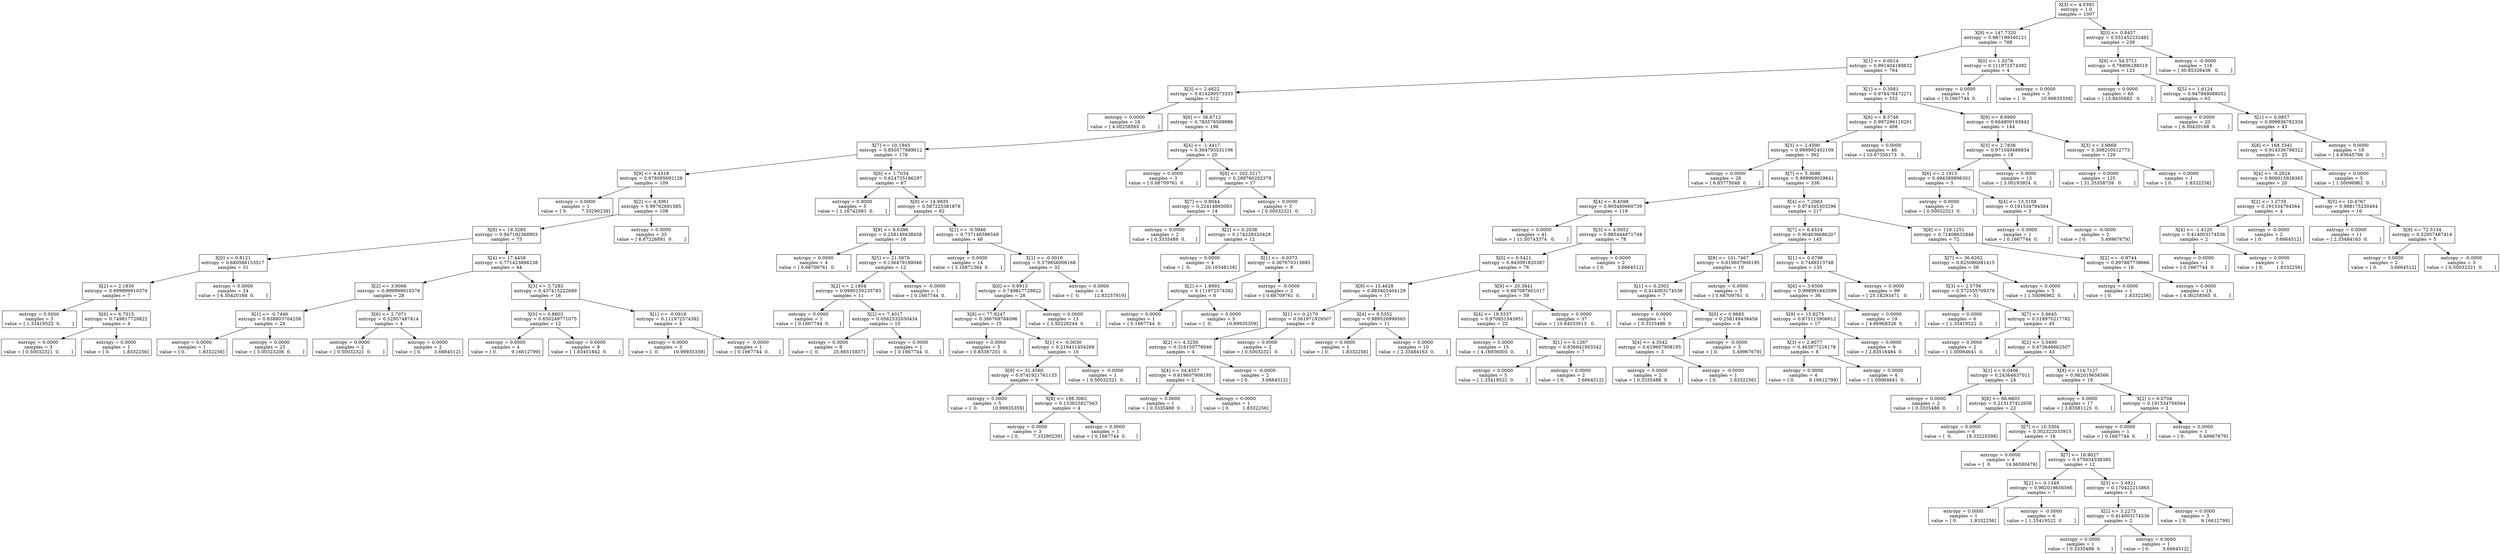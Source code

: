 digraph Tree {
0 [label="X[3] <= 4.0392\nentropy = 1.0\nsamples = 1007", shape="box"] ;
1 [label="X[9] <= 147.7320\nentropy = 0.987199340121\nsamples = 768", shape="box"] ;
0 -> 1 ;
2 [label="X[1] <= 0.0014\nentropy = 0.991404180632\nsamples = 764", shape="box"] ;
1 -> 2 ;
3 [label="X[3] <= 2.4822\nentropy = 0.814290573333\nsamples = 212", shape="box"] ;
2 -> 3 ;
4 [label="entropy = 0.0000\nsamples = 16\nvalue = [ 4.00258565  0.        ]", shape="box"] ;
3 -> 4 ;
5 [label="X[6] <= 36.6712\nentropy = 0.783576509986\nsamples = 196", shape="box"] ;
3 -> 5 ;
6 [label="X[7] <= 10.1945\nentropy = 0.850577889012\nsamples = 176", shape="box"] ;
5 -> 6 ;
7 [label="X[9] <= 4.4318\nentropy = 0.978095692128\nsamples = 109", shape="box"] ;
6 -> 7 ;
8 [label="entropy = 0.0000\nsamples = 1\nvalue = [ 0.          7.33290239]", shape="box"] ;
7 -> 8 ;
9 [label="X[2] <= 4.3061\nentropy = 0.99762691585\nsamples = 108", shape="box"] ;
7 -> 9 ;
10 [label="X[9] <= 19.3285\nentropy = 0.947192368903\nsamples = 75", shape="box"] ;
9 -> 10 ;
11 [label="X[0] <= 0.8121\nentropy = 0.680566153517\nsamples = 31", shape="box"] ;
10 -> 11 ;
12 [label="X[2] <= 2.1830\nentropy = 0.999999910376\nsamples = 7", shape="box"] ;
11 -> 12 ;
13 [label="entropy = 0.0000\nsamples = 3\nvalue = [ 1.33419522  0.        ]", shape="box"] ;
12 -> 13 ;
14 [label="X[6] <= 6.7015\nentropy = 0.749817729822\nsamples = 4", shape="box"] ;
12 -> 14 ;
15 [label="entropy = 0.0000\nsamples = 3\nvalue = [ 0.50032321  0.        ]", shape="box"] ;
14 -> 15 ;
16 [label="entropy = 0.0000\nsamples = 1\nvalue = [ 0.         1.8332256]", shape="box"] ;
14 -> 16 ;
17 [label="entropy = 0.0000\nsamples = 24\nvalue = [ 6.50420168  0.        ]", shape="box"] ;
11 -> 17 ;
18 [label="X[4] <= 17.4458\nentropy = 0.771423886238\nsamples = 44", shape="box"] ;
10 -> 18 ;
19 [label="X[2] <= 3.9066\nentropy = 0.999999910376\nsamples = 28", shape="box"] ;
18 -> 19 ;
20 [label="X[1] <= -0.7446\nentropy = 0.838803704258\nsamples = 24", shape="box"] ;
19 -> 20 ;
21 [label="entropy = 0.0000\nsamples = 1\nvalue = [ 0.         1.8332256]", shape="box"] ;
20 -> 21 ;
22 [label="entropy = 0.0000\nsamples = 23\nvalue = [ 5.00323206  0.        ]", shape="box"] ;
20 -> 22 ;
23 [label="X[6] <= 2.7071\nentropy = 0.52957487414\nsamples = 4", shape="box"] ;
19 -> 23 ;
24 [label="entropy = 0.0000\nsamples = 2\nvalue = [ 0.50032321  0.        ]", shape="box"] ;
23 -> 24 ;
25 [label="entropy = 0.0000\nsamples = 2\nvalue = [ 0.         3.6664512]", shape="box"] ;
23 -> 25 ;
26 [label="X[3] <= 3.7283\nentropy = 0.437415222689\nsamples = 16", shape="box"] ;
18 -> 26 ;
27 [label="X[0] <= 0.8803\nentropy = 0.650249771075\nsamples = 12", shape="box"] ;
26 -> 27 ;
28 [label="entropy = 0.0000\nsamples = 4\nvalue = [ 0.          9.16612799]", shape="box"] ;
27 -> 28 ;
29 [label="entropy = 0.0000\nsamples = 8\nvalue = [ 1.83451842  0.        ]", shape="box"] ;
27 -> 29 ;
30 [label="X[1] <= -0.0916\nentropy = 0.111972574382\nsamples = 4", shape="box"] ;
26 -> 30 ;
31 [label="entropy = 0.0000\nsamples = 3\nvalue = [  0.          10.99935359]", shape="box"] ;
30 -> 31 ;
32 [label="entropy = -0.0000\nsamples = 1\nvalue = [ 0.1667744  0.       ]", shape="box"] ;
30 -> 32 ;
33 [label="entropy = 0.0000\nsamples = 33\nvalue = [ 8.67226891  0.        ]", shape="box"] ;
9 -> 33 ;
34 [label="X[6] <= 1.7034\nentropy = 0.624735186297\nsamples = 67", shape="box"] ;
6 -> 34 ;
35 [label="entropy = 0.0000\nsamples = 5\nvalue = [ 1.16742081  0.        ]", shape="box"] ;
34 -> 35 ;
36 [label="X[9] <= 14.9935\nentropy = 0.587225381878\nsamples = 62", shape="box"] ;
34 -> 36 ;
37 [label="X[9] <= 8.6396\nentropy = 0.258149438458\nsamples = 16", shape="box"] ;
36 -> 37 ;
38 [label="entropy = 0.0000\nsamples = 4\nvalue = [ 0.66709761  0.        ]", shape="box"] ;
37 -> 38 ;
39 [label="X[5] <= 21.5676\nentropy = 0.136479189046\nsamples = 12", shape="box"] ;
37 -> 39 ;
40 [label="X[2] <= 2.1804\nentropy = 0.0990150235783\nsamples = 11", shape="box"] ;
39 -> 40 ;
41 [label="entropy = 0.0000\nsamples = 1\nvalue = [ 0.1667744  0.       ]", shape="box"] ;
40 -> 41 ;
42 [label="X[2] <= 7.4017\nentropy = 0.0562532050434\nsamples = 10", shape="box"] ;
40 -> 42 ;
43 [label="entropy = 0.0000\nsamples = 9\nvalue = [  0.          25.66515837]", shape="box"] ;
42 -> 43 ;
44 [label="entropy = 0.0000\nsamples = 1\nvalue = [ 0.1667744  0.       ]", shape="box"] ;
42 -> 44 ;
45 [label="entropy = -0.0000\nsamples = 1\nvalue = [ 0.1667744  0.       ]", shape="box"] ;
39 -> 45 ;
46 [label="X[1] <= -0.5946\nentropy = 0.737146596548\nsamples = 46", shape="box"] ;
36 -> 46 ;
47 [label="entropy = 0.0000\nsamples = 14\nvalue = [ 3.16871364  0.        ]", shape="box"] ;
46 -> 47 ;
48 [label="X[1] <= -0.0010\nentropy = 0.579856006168\nsamples = 32", shape="box"] ;
46 -> 48 ;
49 [label="X[0] <= 0.9913\nentropy = 0.749817729822\nsamples = 28", shape="box"] ;
48 -> 49 ;
50 [label="X[8] <= 77.8247\nentropy = 0.386769784096\nsamples = 15", shape="box"] ;
49 -> 50 ;
51 [label="entropy = 0.0000\nsamples = 5\nvalue = [ 0.83387201  0.        ]", shape="box"] ;
50 -> 51 ;
52 [label="X[1] <= -0.0030\nentropy = 0.219411454269\nsamples = 10", shape="box"] ;
50 -> 52 ;
53 [label="X[9] <= 31.4560\nentropy = 0.0741921761133\nsamples = 9", shape="box"] ;
52 -> 53 ;
54 [label="entropy = 0.0000\nsamples = 5\nvalue = [  0.          10.99935359]", shape="box"] ;
53 -> 54 ;
55 [label="X[8] <= 198.3062\nentropy = 0.153825827563\nsamples = 4", shape="box"] ;
53 -> 55 ;
56 [label="entropy = 0.0000\nsamples = 3\nvalue = [ 0.          7.33290239]", shape="box"] ;
55 -> 56 ;
57 [label="entropy = 0.0000\nsamples = 1\nvalue = [ 0.1667744  0.       ]", shape="box"] ;
55 -> 57 ;
58 [label="entropy = -0.0000\nsamples = 1\nvalue = [ 0.50032321  0.        ]", shape="box"] ;
52 -> 58 ;
59 [label="entropy = 0.0000\nsamples = 13\nvalue = [ 3.50226244  0.        ]", shape="box"] ;
49 -> 59 ;
60 [label="entropy = 0.0000\nsamples = 4\nvalue = [  0.          12.83257919]", shape="box"] ;
48 -> 60 ;
61 [label="X[4] <= -1.4417\nentropy = 0.364793531196\nsamples = 20", shape="box"] ;
5 -> 61 ;
62 [label="entropy = 0.0000\nsamples = 3\nvalue = [ 0.66709761  0.        ]", shape="box"] ;
61 -> 62 ;
63 [label="X[8] <= 202.3217\nentropy = 0.289766202378\nsamples = 17", shape="box"] ;
61 -> 63 ;
64 [label="X[7] <= 0.8044\nentropy = 0.22414893093\nsamples = 14", shape="box"] ;
63 -> 64 ;
65 [label="entropy = 0.0000\nsamples = 2\nvalue = [ 0.3335488  0.       ]", shape="box"] ;
64 -> 65 ;
66 [label="X[2] <= 0.2038\nentropy = 0.174228320429\nsamples = 12", shape="box"] ;
64 -> 66 ;
67 [label="entropy = 0.0000\nsamples = 4\nvalue = [  0.          20.16548158]", shape="box"] ;
66 -> 67 ;
68 [label="X[1] <= -0.0373\nentropy = 0.367670313693\nsamples = 8", shape="box"] ;
66 -> 68 ;
69 [label="X[2] <= 1.8992\nentropy = 0.111972574382\nsamples = 6", shape="box"] ;
68 -> 69 ;
70 [label="entropy = 0.0000\nsamples = 1\nvalue = [ 0.1667744  0.       ]", shape="box"] ;
69 -> 70 ;
71 [label="entropy = 0.0000\nsamples = 5\nvalue = [  0.          10.99935359]", shape="box"] ;
69 -> 71 ;
72 [label="entropy = -0.0000\nsamples = 2\nvalue = [ 0.66709761  0.        ]", shape="box"] ;
68 -> 72 ;
73 [label="entropy = 0.0000\nsamples = 3\nvalue = [ 0.50032321  0.        ]", shape="box"] ;
63 -> 73 ;
74 [label="X[1] <= 0.3081\nentropy = 0.978478472271\nsamples = 552", shape="box"] ;
2 -> 74 ;
75 [label="X[6] <= 8.5746\nentropy = 0.997296110201\nsamples = 408", shape="box"] ;
74 -> 75 ;
76 [label="X[3] <= 2.4590\nentropy = 0.999992402109\nsamples = 362", shape="box"] ;
75 -> 76 ;
77 [label="entropy = 0.0000\nsamples = 26\nvalue = [ 6.83775048  0.        ]", shape="box"] ;
76 -> 77 ;
78 [label="X[7] <= 5.3688\nentropy = 0.998969029641\nsamples = 336", shape="box"] ;
76 -> 78 ;
79 [label="X[4] <= 8.4598\nentropy = 0.905480960739\nsamples = 119", shape="box"] ;
78 -> 79 ;
80 [label="entropy = 0.0000\nsamples = 41\nvalue = [ 11.50743374   0.        ]", shape="box"] ;
79 -> 80 ;
81 [label="X[3] <= 4.0052\nentropy = 0.985444871744\nsamples = 78", shape="box"] ;
79 -> 81 ;
82 [label="X[0] <= 0.5421\nentropy = 0.943091820367\nsamples = 76", shape="box"] ;
81 -> 82 ;
83 [label="X[9] <= 15.4628\nentropy = 0.883402404129\nsamples = 17", shape="box"] ;
82 -> 83 ;
84 [label="X[1] <= 0.2170\nentropy = 0.561971929507\nsamples = 6", shape="box"] ;
83 -> 84 ;
85 [label="X[2] <= 4.3250\nentropy = 0.316150776046\nsamples = 4", shape="box"] ;
84 -> 85 ;
86 [label="X[4] <= 34.4557\nentropy = 0.619607908195\nsamples = 2", shape="box"] ;
85 -> 86 ;
87 [label="entropy = 0.0000\nsamples = 1\nvalue = [ 0.3335488  0.       ]", shape="box"] ;
86 -> 87 ;
88 [label="entropy = 0.0000\nsamples = 1\nvalue = [ 0.         1.8332256]", shape="box"] ;
86 -> 88 ;
89 [label="entropy = -0.0000\nsamples = 2\nvalue = [ 0.         3.6664512]", shape="box"] ;
85 -> 89 ;
90 [label="entropy = 0.0000\nsamples = 2\nvalue = [ 0.50032321  0.        ]", shape="box"] ;
84 -> 90 ;
91 [label="X[4] <= 9.5352\nentropy = 0.989526999565\nsamples = 11", shape="box"] ;
83 -> 91 ;
92 [label="entropy = 0.0000\nsamples = 1\nvalue = [ 0.         1.8332256]", shape="box"] ;
91 -> 92 ;
93 [label="entropy = 0.0000\nsamples = 10\nvalue = [ 2.33484163  0.        ]", shape="box"] ;
91 -> 93 ;
94 [label="X[9] <= 20.3841\nentropy = 0.687087601017\nsamples = 59", shape="box"] ;
82 -> 94 ;
95 [label="X[4] <= 19.5537\nentropy = 0.970851543951\nsamples = 22", shape="box"] ;
94 -> 95 ;
96 [label="entropy = 0.0000\nsamples = 15\nvalue = [ 4.16936005  0.        ]", shape="box"] ;
95 -> 96 ;
97 [label="X[1] <= 0.1267\nentropy = 0.836841903342\nsamples = 7", shape="box"] ;
95 -> 97 ;
98 [label="entropy = 0.0000\nsamples = 5\nvalue = [ 1.33419522  0.        ]", shape="box"] ;
97 -> 98 ;
99 [label="entropy = 0.0000\nsamples = 2\nvalue = [ 0.         3.6664512]", shape="box"] ;
97 -> 99 ;
100 [label="entropy = 0.0000\nsamples = 37\nvalue = [ 10.84033613   0.        ]", shape="box"] ;
94 -> 100 ;
101 [label="entropy = 0.0000\nsamples = 2\nvalue = [ 0.         3.6664512]", shape="box"] ;
81 -> 101 ;
102 [label="X[4] <= 7.2063\nentropy = 0.974345303296\nsamples = 217", shape="box"] ;
78 -> 102 ;
103 [label="X[7] <= 6.4524\nentropy = 0.904636686207\nsamples = 145", shape="box"] ;
102 -> 103 ;
104 [label="X[8] <= 101.7467\nentropy = 0.619607908195\nsamples = 10", shape="box"] ;
103 -> 104 ;
105 [label="X[1] <= 0.2002\nentropy = 0.414003174536\nsamples = 7", shape="box"] ;
104 -> 105 ;
106 [label="entropy = 0.0000\nsamples = 1\nvalue = [ 0.3335488  0.       ]", shape="box"] ;
105 -> 106 ;
107 [label="X[0] <= 0.9685\nentropy = 0.258149438458\nsamples = 6", shape="box"] ;
105 -> 107 ;
108 [label="X[4] <= 4.3542\nentropy = 0.619607908195\nsamples = 3", shape="box"] ;
107 -> 108 ;
109 [label="entropy = 0.0000\nsamples = 2\nvalue = [ 0.3335488  0.       ]", shape="box"] ;
108 -> 109 ;
110 [label="entropy = -0.0000\nsamples = 1\nvalue = [ 0.         1.8332256]", shape="box"] ;
108 -> 110 ;
111 [label="entropy = -0.0000\nsamples = 3\nvalue = [ 0.          5.49967679]", shape="box"] ;
107 -> 111 ;
112 [label="entropy = 0.0000\nsamples = 3\nvalue = [ 0.66709761  0.        ]", shape="box"] ;
104 -> 112 ;
113 [label="X[1] <= 0.0796\nentropy = 0.7488513748\nsamples = 135", shape="box"] ;
103 -> 113 ;
114 [label="X[6] <= 3.6500\nentropy = 0.998991643599\nsamples = 36", shape="box"] ;
113 -> 114 ;
115 [label="X[9] <= 15.8275\nentropy = 0.875115906612\nsamples = 17", shape="box"] ;
114 -> 115 ;
116 [label="X[3] <= 2.8077\nentropy = 0.463977216178\nsamples = 8", shape="box"] ;
115 -> 116 ;
117 [label="entropy = 0.0000\nsamples = 4\nvalue = [ 0.          9.16612799]", shape="box"] ;
116 -> 117 ;
118 [label="entropy = 0.0000\nsamples = 4\nvalue = [ 1.00064641  0.        ]", shape="box"] ;
116 -> 118 ;
119 [label="entropy = 0.0000\nsamples = 9\nvalue = [ 2.83516484  0.        ]", shape="box"] ;
115 -> 119 ;
120 [label="entropy = 0.0000\nsamples = 19\nvalue = [ 4.66968326  0.        ]", shape="box"] ;
114 -> 120 ;
121 [label="entropy = 0.0000\nsamples = 99\nvalue = [ 25.18293471   0.        ]", shape="box"] ;
113 -> 121 ;
122 [label="X[8] <= 119.1251\nentropy = 0.72408632848\nsamples = 72", shape="box"] ;
102 -> 122 ;
123 [label="X[7] <= 36.6262\nentropy = 0.625086081415\nsamples = 56", shape="box"] ;
122 -> 123 ;
124 [label="X[3] <= 2.5756\nentropy = 0.572555709379\nsamples = 51", shape="box"] ;
123 -> 124 ;
125 [label="entropy = 0.0000\nsamples = 6\nvalue = [ 1.33419522  0.        ]", shape="box"] ;
124 -> 125 ;
126 [label="X[7] <= 5.6645\nentropy = 0.518970217782\nsamples = 45", shape="box"] ;
124 -> 126 ;
127 [label="entropy = 0.0000\nsamples = 2\nvalue = [ 1.00064641  0.        ]", shape="box"] ;
126 -> 127 ;
128 [label="X[2] <= 5.0490\nentropy = 0.473646662507\nsamples = 43", shape="box"] ;
126 -> 128 ;
129 [label="X[1] <= 0.0406\nentropy = 0.24364637011\nsamples = 24", shape="box"] ;
128 -> 129 ;
130 [label="entropy = 0.0000\nsamples = 2\nvalue = [ 0.3335488  0.       ]", shape="box"] ;
129 -> 130 ;
131 [label="X[8] <= 66.6603\nentropy = 0.213137412658\nsamples = 22", shape="box"] ;
129 -> 131 ;
132 [label="entropy = 0.0000\nsamples = 6\nvalue = [  0.          18.33225598]", shape="box"] ;
131 -> 132 ;
133 [label="X[7] <= 10.3304\nentropy = 0.302322033915\nsamples = 16", shape="box"] ;
131 -> 133 ;
134 [label="entropy = 0.0000\nsamples = 4\nvalue = [  0.          14.66580478]", shape="box"] ;
133 -> 134 ;
135 [label="X[7] <= 16.9027\nentropy = 0.475634338385\nsamples = 12", shape="box"] ;
133 -> 135 ;
136 [label="X[2] <= 0.1349\nentropy = 0.982019656566\nsamples = 7", shape="box"] ;
135 -> 136 ;
137 [label="entropy = 0.0000\nsamples = 1\nvalue = [ 0.         1.8332256]", shape="box"] ;
136 -> 137 ;
138 [label="entropy = -0.0000\nsamples = 6\nvalue = [ 1.33419522  0.        ]", shape="box"] ;
136 -> 138 ;
139 [label="X[3] <= 3.4921\nentropy = 0.170422215865\nsamples = 5", shape="box"] ;
135 -> 139 ;
140 [label="X[2] <= 3.2275\nentropy = 0.414003174536\nsamples = 2", shape="box"] ;
139 -> 140 ;
141 [label="entropy = 0.0000\nsamples = 1\nvalue = [ 0.3335488  0.       ]", shape="box"] ;
140 -> 141 ;
142 [label="entropy = 0.0000\nsamples = 1\nvalue = [ 0.         3.6664512]", shape="box"] ;
140 -> 142 ;
143 [label="entropy = 0.0000\nsamples = 3\nvalue = [ 0.          9.16612799]", shape="box"] ;
139 -> 143 ;
144 [label="X[8] <= 114.7127\nentropy = 0.982019656566\nsamples = 19", shape="box"] ;
128 -> 144 ;
145 [label="entropy = 0.0000\nsamples = 17\nvalue = [ 3.83581125  0.        ]", shape="box"] ;
144 -> 145 ;
146 [label="X[2] <= 6.0704\nentropy = 0.191534794564\nsamples = 2", shape="box"] ;
144 -> 146 ;
147 [label="entropy = 0.0000\nsamples = 1\nvalue = [ 0.1667744  0.       ]", shape="box"] ;
146 -> 147 ;
148 [label="entropy = 0.0000\nsamples = 1\nvalue = [ 0.          5.49967679]", shape="box"] ;
146 -> 148 ;
149 [label="entropy = 0.0000\nsamples = 5\nvalue = [ 1.50096962  0.        ]", shape="box"] ;
123 -> 149 ;
150 [label="X[2] <= -0.9744\nentropy = 0.897887738666\nsamples = 16", shape="box"] ;
122 -> 150 ;
151 [label="entropy = 0.0000\nsamples = 1\nvalue = [ 0.         1.8332256]", shape="box"] ;
150 -> 151 ;
152 [label="entropy = 0.0000\nsamples = 15\nvalue = [ 4.00258565  0.        ]", shape="box"] ;
150 -> 152 ;
153 [label="entropy = 0.0000\nsamples = 46\nvalue = [ 10.67356173   0.        ]", shape="box"] ;
75 -> 153 ;
154 [label="X[9] <= 8.6900\nentropy = 0.664809193942\nsamples = 144", shape="box"] ;
74 -> 154 ;
155 [label="X[3] <= 2.7836\nentropy = 0.971049486834\nsamples = 18", shape="box"] ;
154 -> 155 ;
156 [label="X[6] <= 2.1915\nentropy = 0.494389896301\nsamples = 5", shape="box"] ;
155 -> 156 ;
157 [label="entropy = 0.0000\nsamples = 2\nvalue = [ 0.50032321  0.        ]", shape="box"] ;
156 -> 157 ;
158 [label="X[4] <= 13.3108\nentropy = 0.191534794564\nsamples = 3", shape="box"] ;
156 -> 158 ;
159 [label="entropy = 0.0000\nsamples = 1\nvalue = [ 0.1667744  0.       ]", shape="box"] ;
158 -> 159 ;
160 [label="entropy = -0.0000\nsamples = 2\nvalue = [ 0.          5.49967679]", shape="box"] ;
158 -> 160 ;
161 [label="entropy = 0.0000\nsamples = 13\nvalue = [ 3.00193924  0.        ]", shape="box"] ;
155 -> 161 ;
162 [label="X[3] <= 3.9869\nentropy = 0.308250512773\nsamples = 126", shape="box"] ;
154 -> 162 ;
163 [label="entropy = 0.0000\nsamples = 125\nvalue = [ 31.35358759   0.        ]", shape="box"] ;
162 -> 163 ;
164 [label="entropy = 0.0000\nsamples = 1\nvalue = [ 0.         1.8332256]", shape="box"] ;
162 -> 164 ;
165 [label="X[0] <= 1.0276\nentropy = 0.111972574382\nsamples = 4", shape="box"] ;
1 -> 165 ;
166 [label="entropy = 0.0000\nsamples = 1\nvalue = [ 0.1667744  0.       ]", shape="box"] ;
165 -> 166 ;
167 [label="entropy = 0.0000\nsamples = 3\nvalue = [  0.          10.99935359]", shape="box"] ;
165 -> 167 ;
168 [label="X[0] <= 0.8457\nentropy = 0.551452232461\nsamples = 239", shape="box"] ;
0 -> 168 ;
169 [label="X[9] <= 54.5711\nentropy = 0.76806188518\nsamples = 123", shape="box"] ;
168 -> 169 ;
170 [label="entropy = 0.0000\nsamples = 60\nvalue = [ 15.8435682   0.       ]", shape="box"] ;
169 -> 170 ;
171 [label="X[5] <= 1.6124\nentropy = 0.947949088052\nsamples = 63", shape="box"] ;
169 -> 171 ;
172 [label="entropy = 0.0000\nsamples = 20\nvalue = [ 6.50420168  0.        ]", shape="box"] ;
171 -> 172 ;
173 [label="X[1] <= 0.0857\nentropy = 0.999936782334\nsamples = 43", shape="box"] ;
171 -> 173 ;
174 [label="X[8] <= 168.3341\nentropy = 0.914336798322\nsamples = 25", shape="box"] ;
173 -> 174 ;
175 [label="X[4] <= -0.2624\nentropy = 0.806015926365\nsamples = 20", shape="box"] ;
174 -> 175 ;
176 [label="X[2] <= 1.2735\nentropy = 0.191534794564\nsamples = 4", shape="box"] ;
175 -> 176 ;
177 [label="X[4] <= -1.4120\nentropy = 0.414003174536\nsamples = 2", shape="box"] ;
176 -> 177 ;
178 [label="entropy = 0.0000\nsamples = 1\nvalue = [ 0.1667744  0.       ]", shape="box"] ;
177 -> 178 ;
179 [label="entropy = 0.0000\nsamples = 1\nvalue = [ 0.         1.8332256]", shape="box"] ;
177 -> 179 ;
180 [label="entropy = -0.0000\nsamples = 2\nvalue = [ 0.         3.6664512]", shape="box"] ;
176 -> 180 ;
181 [label="X[5] <= 10.4767\nentropy = 0.988175230464\nsamples = 16", shape="box"] ;
175 -> 181 ;
182 [label="entropy = 0.0000\nsamples = 11\nvalue = [ 2.33484163  0.        ]", shape="box"] ;
181 -> 182 ;
183 [label="X[9] <= 72.5134\nentropy = 0.52957487414\nsamples = 5", shape="box"] ;
181 -> 183 ;
184 [label="entropy = 0.0000\nsamples = 2\nvalue = [ 0.         3.6664512]", shape="box"] ;
183 -> 184 ;
185 [label="entropy = -0.0000\nsamples = 3\nvalue = [ 0.50032321  0.        ]", shape="box"] ;
183 -> 185 ;
186 [label="entropy = 0.0000\nsamples = 5\nvalue = [ 1.50096962  0.        ]", shape="box"] ;
174 -> 186 ;
187 [label="entropy = 0.0000\nsamples = 18\nvalue = [ 4.83645766  0.        ]", shape="box"] ;
173 -> 187 ;
188 [label="entropy = -0.0000\nsamples = 116\nvalue = [ 30.85326438   0.        ]", shape="box"] ;
168 -> 188 ;
}